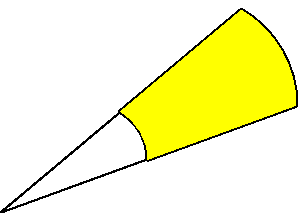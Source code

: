 prologues :=3;

beginfig(1);

pair A,B;

u := 2cm;

A := dir(20)*2u;
B := dir(40)*2u;

draw (0,0)--A;
draw (0,0)--B;

path p;
p := 0.5A{dir 90}..0.5B--B..{dir -90}A--0.5A--cycle;

draw p withpen pencircle scaled 1.5;
fill p withcolor (1,1,0);

endfig;
end;

